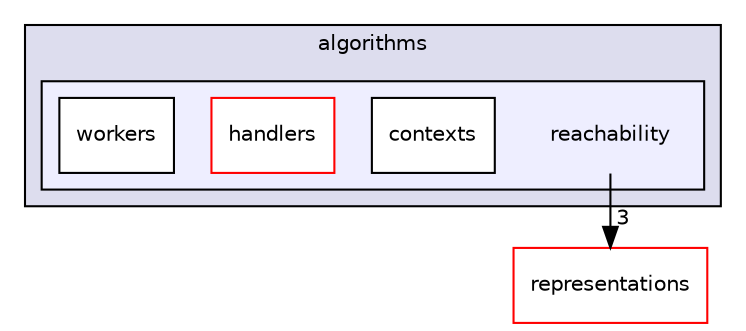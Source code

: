 digraph "/home/travis/build/hypro/hypro/src/hypro/algorithms/reachability" {
  compound=true
  node [ fontsize="10", fontname="Helvetica"];
  edge [ labelfontsize="10", labelfontname="Helvetica"];
  subgraph clusterdir_55730fee9a0c1f12da77eb14a8325c4c {
    graph [ bgcolor="#ddddee", pencolor="black", label="algorithms" fontname="Helvetica", fontsize="10", URL="dir_55730fee9a0c1f12da77eb14a8325c4c.html"]
  subgraph clusterdir_6a6edf7123c81d000975d26367682a7a {
    graph [ bgcolor="#eeeeff", pencolor="black", label="" URL="dir_6a6edf7123c81d000975d26367682a7a.html"];
    dir_6a6edf7123c81d000975d26367682a7a [shape=plaintext label="reachability"];
    dir_1d177bd438e269a304e1f07d1a6d36f2 [shape=box label="contexts" color="black" fillcolor="white" style="filled" URL="dir_1d177bd438e269a304e1f07d1a6d36f2.html"];
    dir_32033642301c2effdf6af876d53153c1 [shape=box label="handlers" color="red" fillcolor="white" style="filled" URL="dir_32033642301c2effdf6af876d53153c1.html"];
    dir_519994d85a4cf46cf1798a8eeb04af9e [shape=box label="workers" color="black" fillcolor="white" style="filled" URL="dir_519994d85a4cf46cf1798a8eeb04af9e.html"];
  }
  }
  dir_7fa927d8fbf9dfbeef69af27f63bc81b [shape=box label="representations" fillcolor="white" style="filled" color="red" URL="dir_7fa927d8fbf9dfbeef69af27f63bc81b.html"];
  dir_6a6edf7123c81d000975d26367682a7a->dir_7fa927d8fbf9dfbeef69af27f63bc81b [headlabel="3", labeldistance=1.5 headhref="dir_000006_000016.html"];
}
